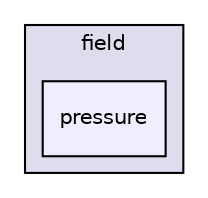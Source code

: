 digraph "src/functionObjects/field/pressure" {
  bgcolor=transparent;
  compound=true
  node [ fontsize="10", fontname="Helvetica"];
  edge [ labelfontsize="10", labelfontname="Helvetica"];
  subgraph clusterdir_bae024cac12ddc6733a616261920a91f {
    graph [ bgcolor="#ddddee", pencolor="black", label="field" fontname="Helvetica", fontsize="10", URL="dir_bae024cac12ddc6733a616261920a91f.html"]
  dir_c126ed8a256a9e1067babbabd8bf3aa2 [shape=box, label="pressure", style="filled", fillcolor="#eeeeff", pencolor="black", URL="dir_c126ed8a256a9e1067babbabd8bf3aa2.html"];
  }
}
